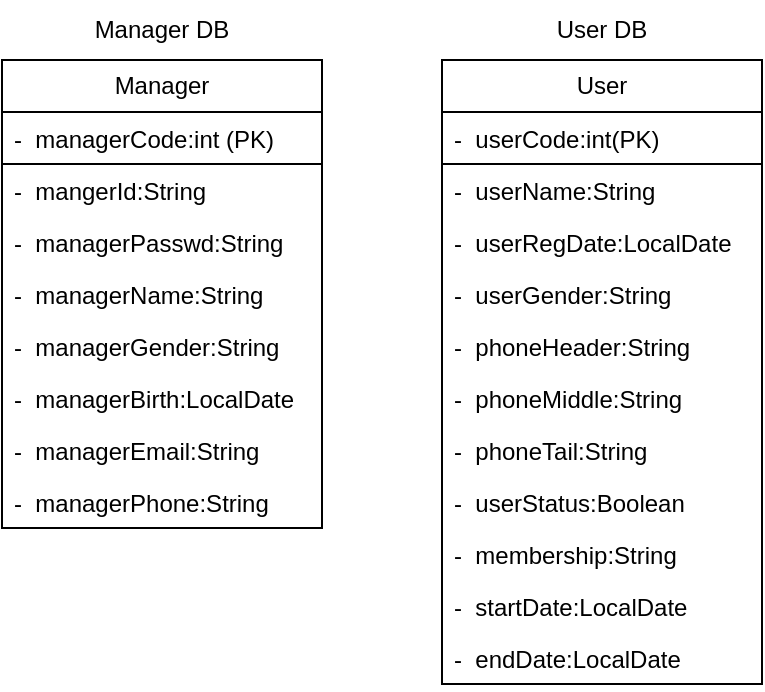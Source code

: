 <mxfile version="22.1.17" type="github">
  <diagram id="C5RBs43oDa-KdzZeNtuy" name="Page-1">
    <mxGraphModel dx="639" dy="770" grid="1" gridSize="10" guides="1" tooltips="1" connect="1" arrows="1" fold="1" page="1" pageScale="1" pageWidth="827" pageHeight="1169" math="0" shadow="0">
      <root>
        <mxCell id="WIyWlLk6GJQsqaUBKTNV-0" />
        <mxCell id="WIyWlLk6GJQsqaUBKTNV-1" parent="WIyWlLk6GJQsqaUBKTNV-0" />
        <mxCell id="oEAXemPyJQ-CpDq6iYos-0" value="Manager" style="swimlane;fontStyle=0;childLayout=stackLayout;horizontal=1;startSize=26;fillColor=none;horizontalStack=0;resizeParent=1;resizeParentMax=0;resizeLast=0;collapsible=1;marginBottom=0;whiteSpace=wrap;html=1;" vertex="1" parent="WIyWlLk6GJQsqaUBKTNV-1">
          <mxGeometry x="90" y="50" width="160" height="234" as="geometry" />
        </mxCell>
        <mxCell id="oEAXemPyJQ-CpDq6iYos-1" value="-&amp;nbsp; managerCode:int (PK)" style="text;strokeColor=default;fillColor=none;align=left;verticalAlign=top;spacingLeft=4;spacingRight=4;overflow=hidden;rotatable=0;points=[[0,0.5],[1,0.5]];portConstraint=eastwest;whiteSpace=wrap;html=1;" vertex="1" parent="oEAXemPyJQ-CpDq6iYos-0">
          <mxGeometry y="26" width="160" height="26" as="geometry" />
        </mxCell>
        <mxCell id="oEAXemPyJQ-CpDq6iYos-2" value="-&amp;nbsp; mangerId:String" style="text;strokeColor=none;fillColor=none;align=left;verticalAlign=top;spacingLeft=4;spacingRight=4;overflow=hidden;rotatable=0;points=[[0,0.5],[1,0.5]];portConstraint=eastwest;whiteSpace=wrap;html=1;" vertex="1" parent="oEAXemPyJQ-CpDq6iYos-0">
          <mxGeometry y="52" width="160" height="26" as="geometry" />
        </mxCell>
        <mxCell id="oEAXemPyJQ-CpDq6iYos-3" value="-&amp;nbsp; managerPasswd:String" style="text;strokeColor=none;fillColor=none;align=left;verticalAlign=top;spacingLeft=4;spacingRight=4;overflow=hidden;rotatable=0;points=[[0,0.5],[1,0.5]];portConstraint=eastwest;whiteSpace=wrap;html=1;" vertex="1" parent="oEAXemPyJQ-CpDq6iYos-0">
          <mxGeometry y="78" width="160" height="26" as="geometry" />
        </mxCell>
        <mxCell id="oEAXemPyJQ-CpDq6iYos-8" value="-&amp;nbsp; managerName:String" style="text;strokeColor=none;fillColor=none;align=left;verticalAlign=top;spacingLeft=4;spacingRight=4;overflow=hidden;rotatable=0;points=[[0,0.5],[1,0.5]];portConstraint=eastwest;whiteSpace=wrap;html=1;" vertex="1" parent="oEAXemPyJQ-CpDq6iYos-0">
          <mxGeometry y="104" width="160" height="26" as="geometry" />
        </mxCell>
        <mxCell id="oEAXemPyJQ-CpDq6iYos-7" value="-&amp;nbsp; managerGender:String" style="text;strokeColor=none;fillColor=none;align=left;verticalAlign=top;spacingLeft=4;spacingRight=4;overflow=hidden;rotatable=0;points=[[0,0.5],[1,0.5]];portConstraint=eastwest;whiteSpace=wrap;html=1;" vertex="1" parent="oEAXemPyJQ-CpDq6iYos-0">
          <mxGeometry y="130" width="160" height="26" as="geometry" />
        </mxCell>
        <mxCell id="oEAXemPyJQ-CpDq6iYos-6" value="-&amp;nbsp; managerBirth:LocalDate" style="text;strokeColor=none;fillColor=none;align=left;verticalAlign=top;spacingLeft=4;spacingRight=4;overflow=hidden;rotatable=0;points=[[0,0.5],[1,0.5]];portConstraint=eastwest;whiteSpace=wrap;html=1;" vertex="1" parent="oEAXemPyJQ-CpDq6iYos-0">
          <mxGeometry y="156" width="160" height="26" as="geometry" />
        </mxCell>
        <mxCell id="oEAXemPyJQ-CpDq6iYos-5" value="-&amp;nbsp; managerEmail:String" style="text;strokeColor=none;fillColor=none;align=left;verticalAlign=top;spacingLeft=4;spacingRight=4;overflow=hidden;rotatable=0;points=[[0,0.5],[1,0.5]];portConstraint=eastwest;whiteSpace=wrap;html=1;" vertex="1" parent="oEAXemPyJQ-CpDq6iYos-0">
          <mxGeometry y="182" width="160" height="26" as="geometry" />
        </mxCell>
        <mxCell id="oEAXemPyJQ-CpDq6iYos-4" value="-&amp;nbsp; managerPhone:String" style="text;strokeColor=none;fillColor=none;align=left;verticalAlign=top;spacingLeft=4;spacingRight=4;overflow=hidden;rotatable=0;points=[[0,0.5],[1,0.5]];portConstraint=eastwest;whiteSpace=wrap;html=1;" vertex="1" parent="oEAXemPyJQ-CpDq6iYos-0">
          <mxGeometry y="208" width="160" height="26" as="geometry" />
        </mxCell>
        <mxCell id="oEAXemPyJQ-CpDq6iYos-9" value="Manager DB" style="text;html=1;strokeColor=none;fillColor=none;align=center;verticalAlign=middle;whiteSpace=wrap;rounded=0;" vertex="1" parent="WIyWlLk6GJQsqaUBKTNV-1">
          <mxGeometry x="125" y="20" width="90" height="30" as="geometry" />
        </mxCell>
        <mxCell id="oEAXemPyJQ-CpDq6iYos-10" value="User" style="swimlane;fontStyle=0;childLayout=stackLayout;horizontal=1;startSize=26;fillColor=none;horizontalStack=0;resizeParent=1;resizeParentMax=0;resizeLast=0;collapsible=1;marginBottom=0;whiteSpace=wrap;html=1;" vertex="1" parent="WIyWlLk6GJQsqaUBKTNV-1">
          <mxGeometry x="310" y="50" width="160" height="312" as="geometry" />
        </mxCell>
        <mxCell id="oEAXemPyJQ-CpDq6iYos-11" value="-&amp;nbsp; userCode:int(PK)" style="text;strokeColor=default;fillColor=none;align=left;verticalAlign=top;spacingLeft=4;spacingRight=4;overflow=hidden;rotatable=0;points=[[0,0.5],[1,0.5]];portConstraint=eastwest;whiteSpace=wrap;html=1;" vertex="1" parent="oEAXemPyJQ-CpDq6iYos-10">
          <mxGeometry y="26" width="160" height="26" as="geometry" />
        </mxCell>
        <mxCell id="oEAXemPyJQ-CpDq6iYos-12" value="-&amp;nbsp; userName:String" style="text;strokeColor=none;fillColor=none;align=left;verticalAlign=top;spacingLeft=4;spacingRight=4;overflow=hidden;rotatable=0;points=[[0,0.5],[1,0.5]];portConstraint=eastwest;whiteSpace=wrap;html=1;" vertex="1" parent="oEAXemPyJQ-CpDq6iYos-10">
          <mxGeometry y="52" width="160" height="26" as="geometry" />
        </mxCell>
        <mxCell id="oEAXemPyJQ-CpDq6iYos-13" value="-&amp;nbsp; userRegDate:LocalDate" style="text;strokeColor=none;fillColor=none;align=left;verticalAlign=top;spacingLeft=4;spacingRight=4;overflow=hidden;rotatable=0;points=[[0,0.5],[1,0.5]];portConstraint=eastwest;whiteSpace=wrap;html=1;" vertex="1" parent="oEAXemPyJQ-CpDq6iYos-10">
          <mxGeometry y="78" width="160" height="26" as="geometry" />
        </mxCell>
        <mxCell id="oEAXemPyJQ-CpDq6iYos-22" value="-&amp;nbsp; userGender:String" style="text;strokeColor=none;fillColor=none;align=left;verticalAlign=top;spacingLeft=4;spacingRight=4;overflow=hidden;rotatable=0;points=[[0,0.5],[1,0.5]];portConstraint=eastwest;whiteSpace=wrap;html=1;" vertex="1" parent="oEAXemPyJQ-CpDq6iYos-10">
          <mxGeometry y="104" width="160" height="26" as="geometry" />
        </mxCell>
        <mxCell id="oEAXemPyJQ-CpDq6iYos-21" value="-&amp;nbsp; phoneHeader:String" style="text;strokeColor=none;fillColor=none;align=left;verticalAlign=top;spacingLeft=4;spacingRight=4;overflow=hidden;rotatable=0;points=[[0,0.5],[1,0.5]];portConstraint=eastwest;whiteSpace=wrap;html=1;" vertex="1" parent="oEAXemPyJQ-CpDq6iYos-10">
          <mxGeometry y="130" width="160" height="26" as="geometry" />
        </mxCell>
        <mxCell id="oEAXemPyJQ-CpDq6iYos-20" value="-&amp;nbsp; phoneMiddle:String" style="text;strokeColor=none;fillColor=none;align=left;verticalAlign=top;spacingLeft=4;spacingRight=4;overflow=hidden;rotatable=0;points=[[0,0.5],[1,0.5]];portConstraint=eastwest;whiteSpace=wrap;html=1;" vertex="1" parent="oEAXemPyJQ-CpDq6iYos-10">
          <mxGeometry y="156" width="160" height="26" as="geometry" />
        </mxCell>
        <mxCell id="oEAXemPyJQ-CpDq6iYos-19" value="-&amp;nbsp; phoneTail:String" style="text;strokeColor=none;fillColor=none;align=left;verticalAlign=top;spacingLeft=4;spacingRight=4;overflow=hidden;rotatable=0;points=[[0,0.5],[1,0.5]];portConstraint=eastwest;whiteSpace=wrap;html=1;" vertex="1" parent="oEAXemPyJQ-CpDq6iYos-10">
          <mxGeometry y="182" width="160" height="26" as="geometry" />
        </mxCell>
        <mxCell id="oEAXemPyJQ-CpDq6iYos-18" value="-&amp;nbsp; userStatus:Boolean" style="text;strokeColor=none;fillColor=none;align=left;verticalAlign=top;spacingLeft=4;spacingRight=4;overflow=hidden;rotatable=0;points=[[0,0.5],[1,0.5]];portConstraint=eastwest;whiteSpace=wrap;html=1;" vertex="1" parent="oEAXemPyJQ-CpDq6iYos-10">
          <mxGeometry y="208" width="160" height="26" as="geometry" />
        </mxCell>
        <mxCell id="oEAXemPyJQ-CpDq6iYos-17" value="-&amp;nbsp; membership:String" style="text;strokeColor=none;fillColor=none;align=left;verticalAlign=top;spacingLeft=4;spacingRight=4;overflow=hidden;rotatable=0;points=[[0,0.5],[1,0.5]];portConstraint=eastwest;whiteSpace=wrap;html=1;" vertex="1" parent="oEAXemPyJQ-CpDq6iYos-10">
          <mxGeometry y="234" width="160" height="26" as="geometry" />
        </mxCell>
        <mxCell id="oEAXemPyJQ-CpDq6iYos-16" value="-&amp;nbsp; startDate:LocalDate" style="text;strokeColor=none;fillColor=none;align=left;verticalAlign=top;spacingLeft=4;spacingRight=4;overflow=hidden;rotatable=0;points=[[0,0.5],[1,0.5]];portConstraint=eastwest;whiteSpace=wrap;html=1;" vertex="1" parent="oEAXemPyJQ-CpDq6iYos-10">
          <mxGeometry y="260" width="160" height="26" as="geometry" />
        </mxCell>
        <mxCell id="oEAXemPyJQ-CpDq6iYos-15" value="-&amp;nbsp; endDate:LocalDate" style="text;strokeColor=none;fillColor=none;align=left;verticalAlign=top;spacingLeft=4;spacingRight=4;overflow=hidden;rotatable=0;points=[[0,0.5],[1,0.5]];portConstraint=eastwest;whiteSpace=wrap;html=1;" vertex="1" parent="oEAXemPyJQ-CpDq6iYos-10">
          <mxGeometry y="286" width="160" height="26" as="geometry" />
        </mxCell>
        <mxCell id="oEAXemPyJQ-CpDq6iYos-14" value="User DB" style="text;html=1;strokeColor=none;fillColor=none;align=center;verticalAlign=middle;whiteSpace=wrap;rounded=0;" vertex="1" parent="WIyWlLk6GJQsqaUBKTNV-1">
          <mxGeometry x="345" y="20" width="90" height="30" as="geometry" />
        </mxCell>
      </root>
    </mxGraphModel>
  </diagram>
</mxfile>
